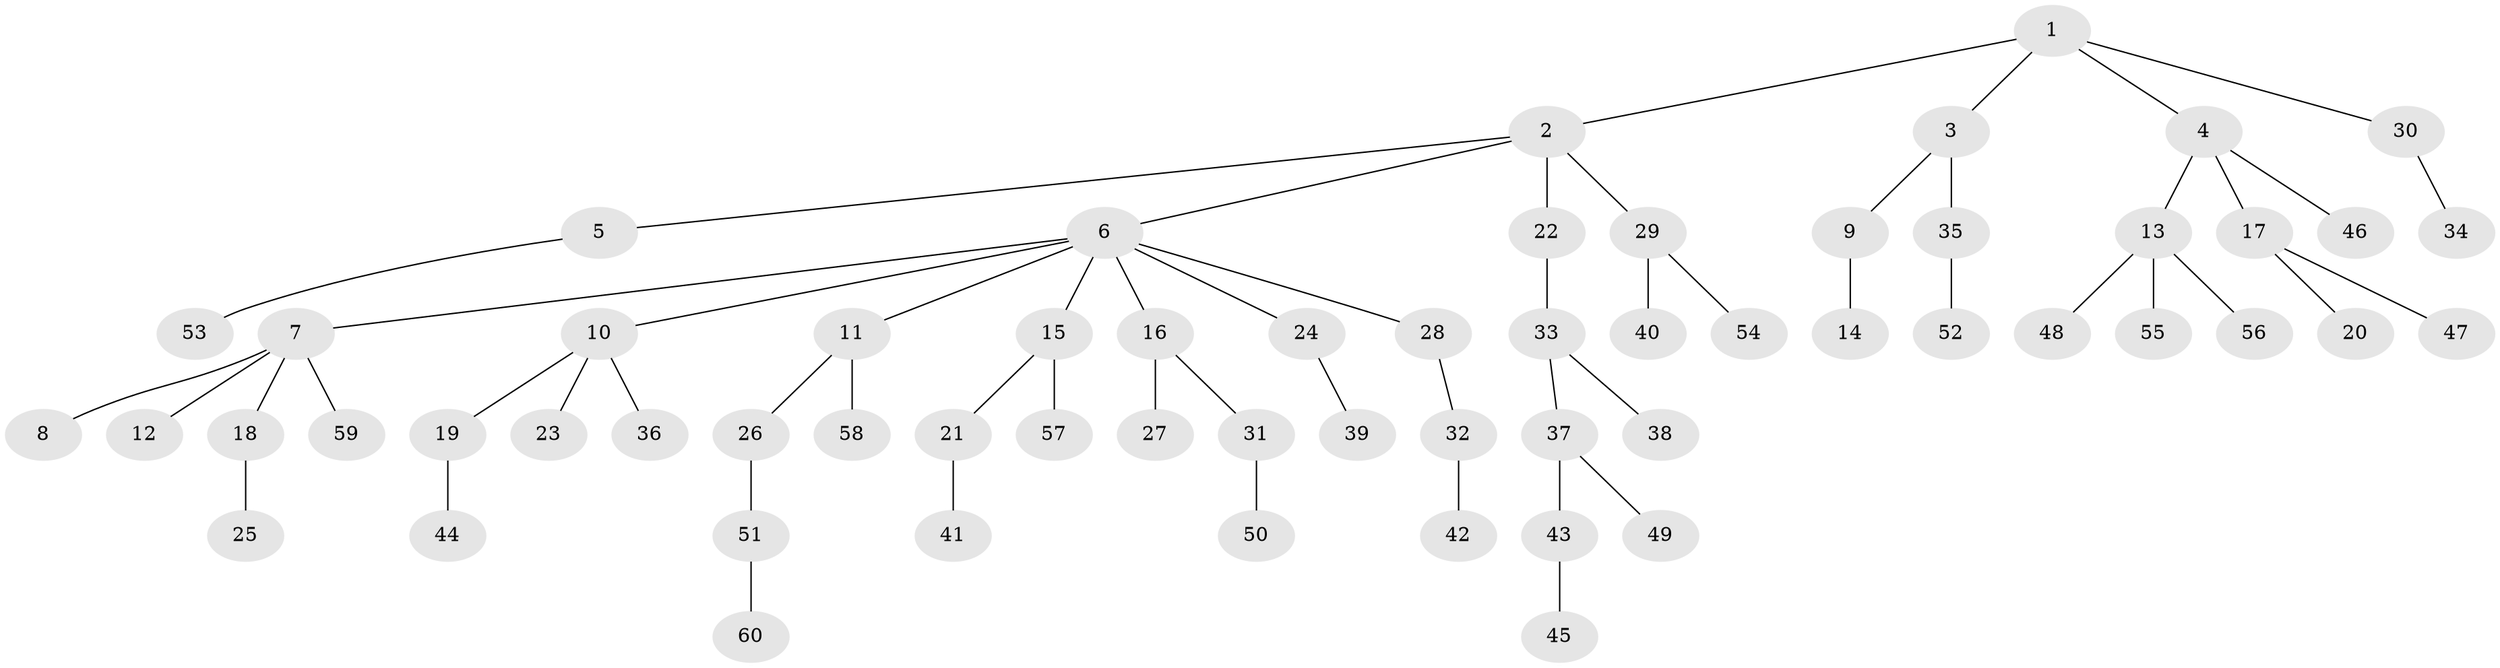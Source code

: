 // coarse degree distribution, {4: 0.05263157894736842, 11: 0.02631578947368421, 3: 0.15789473684210525, 1: 0.5526315789473685, 2: 0.21052631578947367}
// Generated by graph-tools (version 1.1) at 2025/42/03/06/25 10:42:04]
// undirected, 60 vertices, 59 edges
graph export_dot {
graph [start="1"]
  node [color=gray90,style=filled];
  1;
  2;
  3;
  4;
  5;
  6;
  7;
  8;
  9;
  10;
  11;
  12;
  13;
  14;
  15;
  16;
  17;
  18;
  19;
  20;
  21;
  22;
  23;
  24;
  25;
  26;
  27;
  28;
  29;
  30;
  31;
  32;
  33;
  34;
  35;
  36;
  37;
  38;
  39;
  40;
  41;
  42;
  43;
  44;
  45;
  46;
  47;
  48;
  49;
  50;
  51;
  52;
  53;
  54;
  55;
  56;
  57;
  58;
  59;
  60;
  1 -- 2;
  1 -- 3;
  1 -- 4;
  1 -- 30;
  2 -- 5;
  2 -- 6;
  2 -- 22;
  2 -- 29;
  3 -- 9;
  3 -- 35;
  4 -- 13;
  4 -- 17;
  4 -- 46;
  5 -- 53;
  6 -- 7;
  6 -- 10;
  6 -- 11;
  6 -- 15;
  6 -- 16;
  6 -- 24;
  6 -- 28;
  7 -- 8;
  7 -- 12;
  7 -- 18;
  7 -- 59;
  9 -- 14;
  10 -- 19;
  10 -- 23;
  10 -- 36;
  11 -- 26;
  11 -- 58;
  13 -- 48;
  13 -- 55;
  13 -- 56;
  15 -- 21;
  15 -- 57;
  16 -- 27;
  16 -- 31;
  17 -- 20;
  17 -- 47;
  18 -- 25;
  19 -- 44;
  21 -- 41;
  22 -- 33;
  24 -- 39;
  26 -- 51;
  28 -- 32;
  29 -- 40;
  29 -- 54;
  30 -- 34;
  31 -- 50;
  32 -- 42;
  33 -- 37;
  33 -- 38;
  35 -- 52;
  37 -- 43;
  37 -- 49;
  43 -- 45;
  51 -- 60;
}
